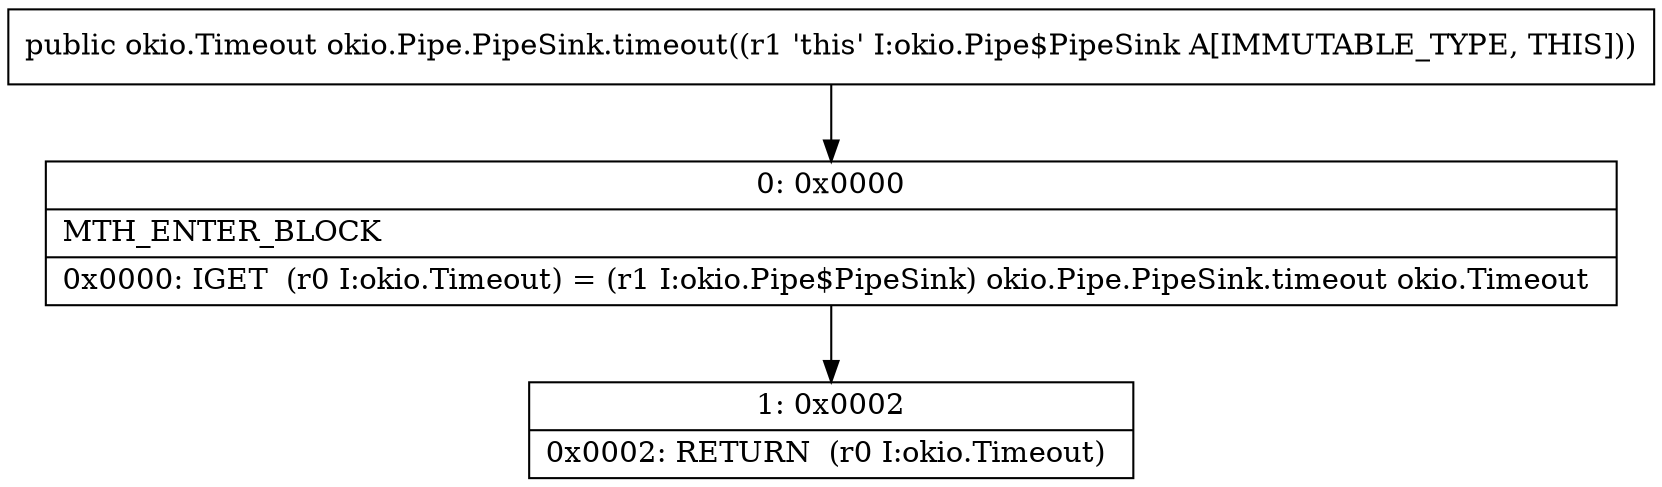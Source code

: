 digraph "CFG forokio.Pipe.PipeSink.timeout()Lokio\/Timeout;" {
Node_0 [shape=record,label="{0\:\ 0x0000|MTH_ENTER_BLOCK\l|0x0000: IGET  (r0 I:okio.Timeout) = (r1 I:okio.Pipe$PipeSink) okio.Pipe.PipeSink.timeout okio.Timeout \l}"];
Node_1 [shape=record,label="{1\:\ 0x0002|0x0002: RETURN  (r0 I:okio.Timeout) \l}"];
MethodNode[shape=record,label="{public okio.Timeout okio.Pipe.PipeSink.timeout((r1 'this' I:okio.Pipe$PipeSink A[IMMUTABLE_TYPE, THIS])) }"];
MethodNode -> Node_0;
Node_0 -> Node_1;
}

